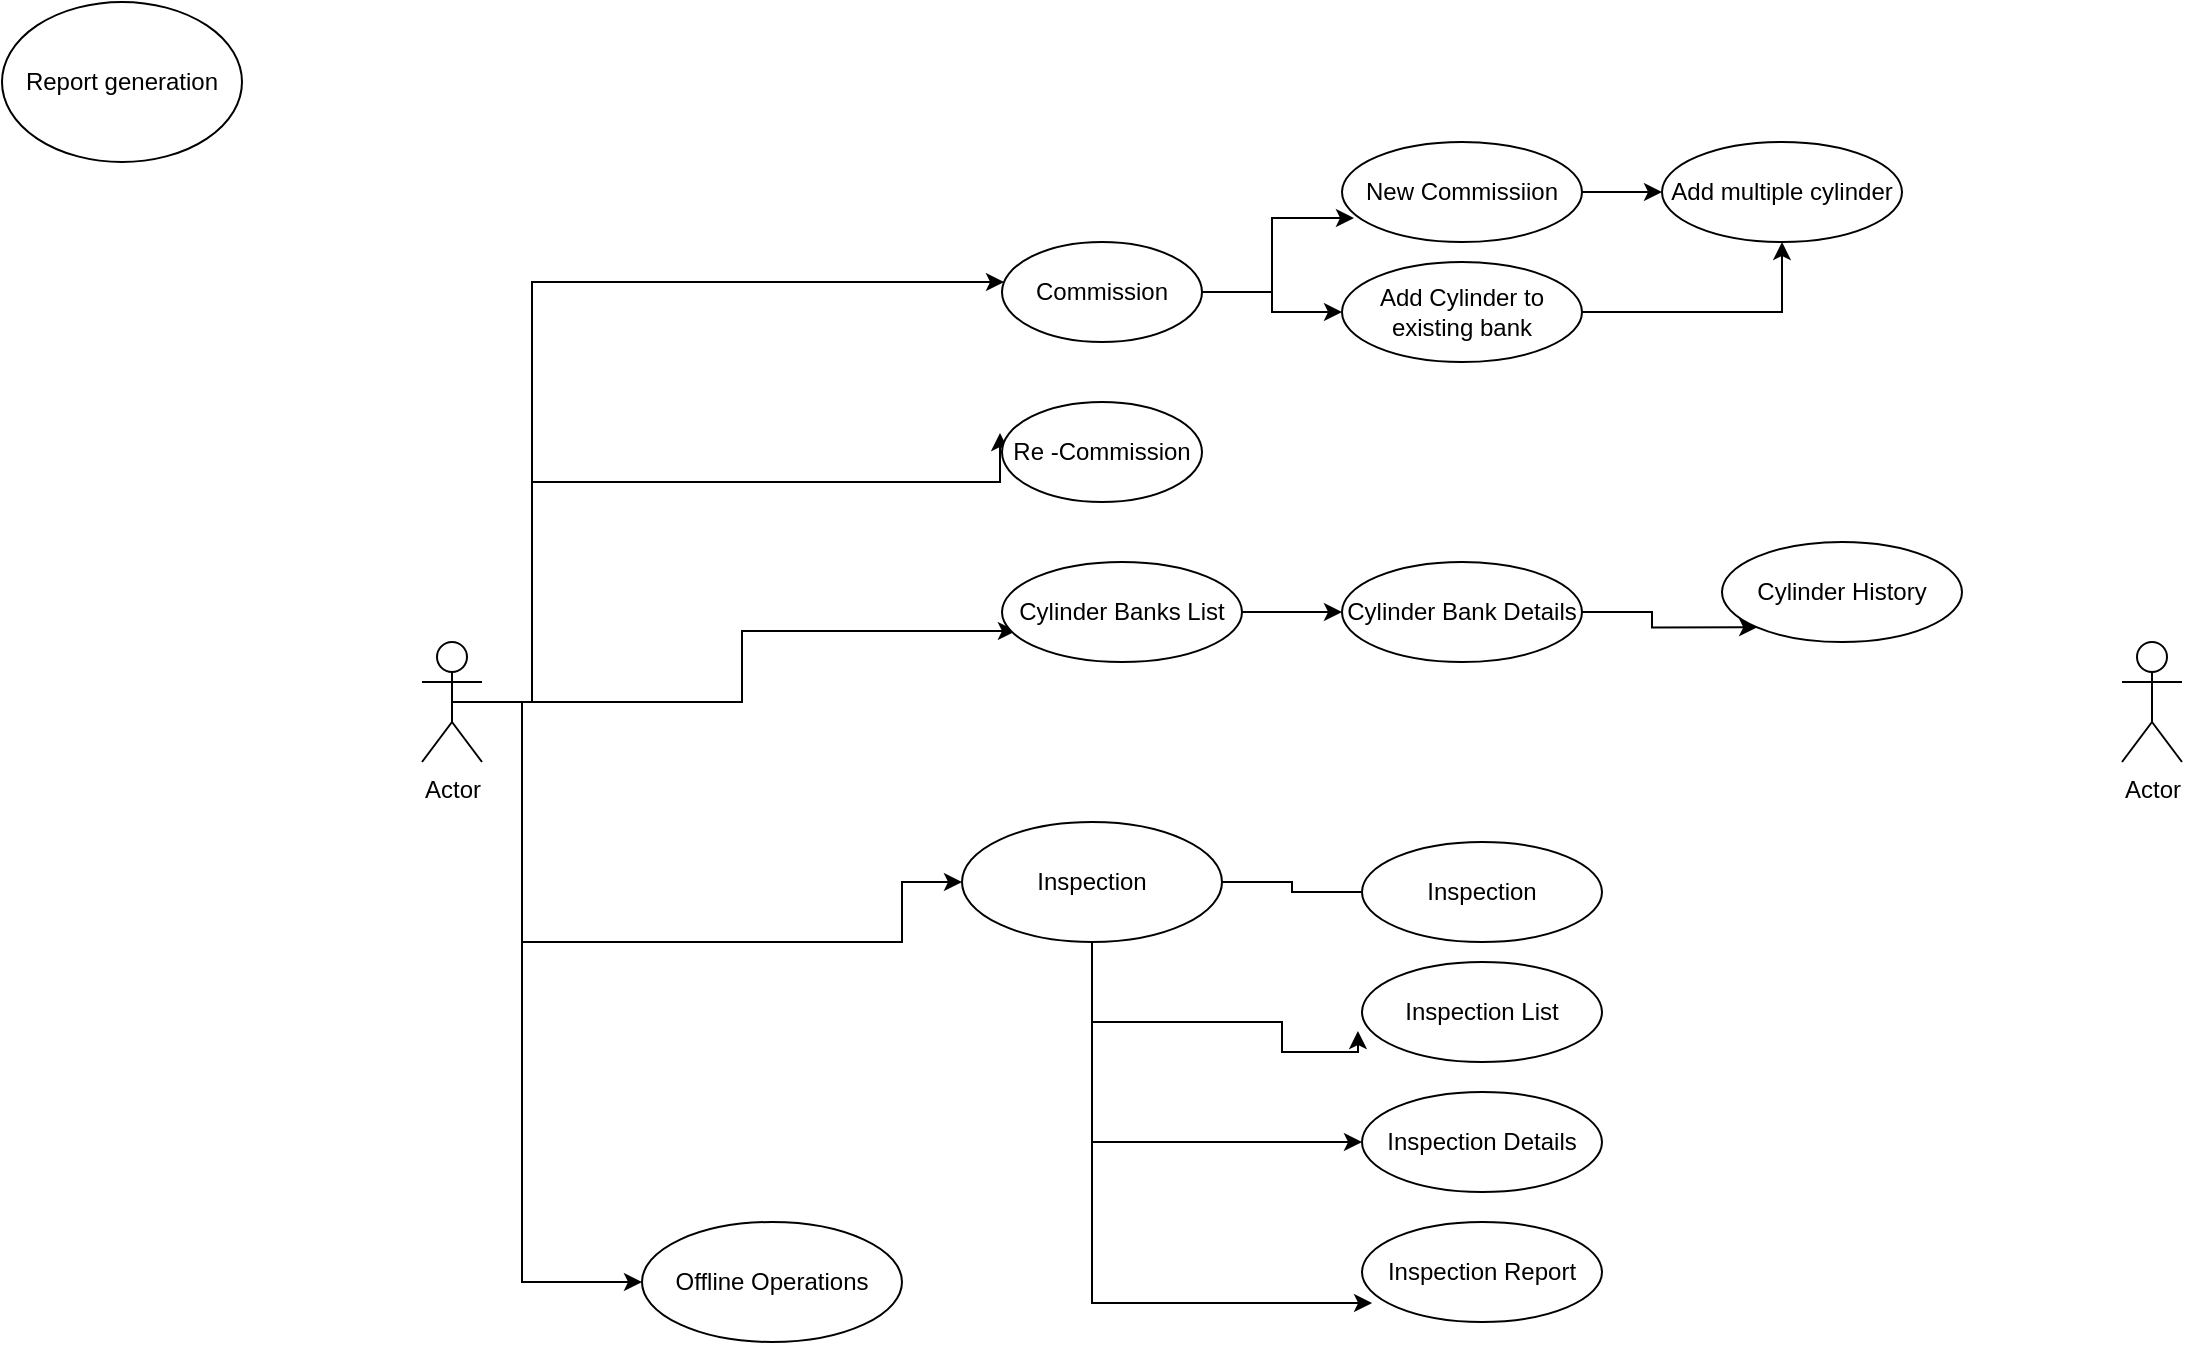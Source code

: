 <mxfile version="20.4.0" type="github"><diagram id="YRFaWYdZH7xlLNziBec1" name="Page-1"><mxGraphModel dx="2334" dy="1542" grid="1" gridSize="10" guides="1" tooltips="1" connect="1" arrows="1" fold="1" page="1" pageScale="1" pageWidth="1100" pageHeight="850" math="0" shadow="0"><root><mxCell id="0"/><mxCell id="1" parent="0"/><mxCell id="Dns-RPwD-M_qU8tqFNX1-16" style="edgeStyle=orthogonalEdgeStyle;rounded=0;orthogonalLoop=1;jettySize=auto;html=1;exitX=0.5;exitY=0.5;exitDx=0;exitDy=0;exitPerimeter=0;" edge="1" parent="1" source="Dns-RPwD-M_qU8tqFNX1-1" target="Dns-RPwD-M_qU8tqFNX1-2"><mxGeometry relative="1" as="geometry"><mxPoint x="230" y="330" as="sourcePoint"/><Array as="points"><mxPoint x="55" y="330"/><mxPoint x="55" y="120"/></Array></mxGeometry></mxCell><mxCell id="Dns-RPwD-M_qU8tqFNX1-21" style="edgeStyle=orthogonalEdgeStyle;rounded=0;orthogonalLoop=1;jettySize=auto;html=1;" edge="1" parent="1" source="Dns-RPwD-M_qU8tqFNX1-1" target="Dns-RPwD-M_qU8tqFNX1-7"><mxGeometry relative="1" as="geometry"><Array as="points"><mxPoint x="50" y="330"/><mxPoint x="50" y="450"/><mxPoint x="240" y="450"/><mxPoint x="240" y="420"/></Array></mxGeometry></mxCell><mxCell id="Dns-RPwD-M_qU8tqFNX1-41" style="edgeStyle=orthogonalEdgeStyle;rounded=0;orthogonalLoop=1;jettySize=auto;html=1;entryX=-0.01;entryY=0.31;entryDx=0;entryDy=0;entryPerimeter=0;" edge="1" parent="1" source="Dns-RPwD-M_qU8tqFNX1-1" target="Dns-RPwD-M_qU8tqFNX1-28"><mxGeometry relative="1" as="geometry"><Array as="points"><mxPoint x="55" y="330"/><mxPoint x="55" y="220"/><mxPoint x="289" y="220"/></Array></mxGeometry></mxCell><mxCell id="Dns-RPwD-M_qU8tqFNX1-42" style="edgeStyle=orthogonalEdgeStyle;rounded=0;orthogonalLoop=1;jettySize=auto;html=1;entryX=0.058;entryY=0.69;entryDx=0;entryDy=0;entryPerimeter=0;" edge="1" parent="1" source="Dns-RPwD-M_qU8tqFNX1-1" target="Dns-RPwD-M_qU8tqFNX1-25"><mxGeometry relative="1" as="geometry"><Array as="points"><mxPoint x="160" y="330"/><mxPoint x="160" y="295"/></Array></mxGeometry></mxCell><mxCell id="Dns-RPwD-M_qU8tqFNX1-46" style="edgeStyle=orthogonalEdgeStyle;rounded=0;orthogonalLoop=1;jettySize=auto;html=1;entryX=0;entryY=0.5;entryDx=0;entryDy=0;" edge="1" parent="1" source="Dns-RPwD-M_qU8tqFNX1-1" target="Dns-RPwD-M_qU8tqFNX1-45"><mxGeometry relative="1" as="geometry"><Array as="points"><mxPoint x="50" y="330"/><mxPoint x="50" y="620"/></Array></mxGeometry></mxCell><mxCell id="Dns-RPwD-M_qU8tqFNX1-1" value="Actor" style="shape=umlActor;verticalLabelPosition=bottom;verticalAlign=top;html=1;outlineConnect=0;" vertex="1" parent="1"><mxGeometry y="300" width="30" height="60" as="geometry"/></mxCell><mxCell id="Dns-RPwD-M_qU8tqFNX1-23" style="edgeStyle=orthogonalEdgeStyle;rounded=0;orthogonalLoop=1;jettySize=auto;html=1;entryX=0.05;entryY=0.76;entryDx=0;entryDy=0;entryPerimeter=0;" edge="1" parent="1" source="Dns-RPwD-M_qU8tqFNX1-2" target="Dns-RPwD-M_qU8tqFNX1-6"><mxGeometry relative="1" as="geometry"/></mxCell><mxCell id="Dns-RPwD-M_qU8tqFNX1-24" style="edgeStyle=orthogonalEdgeStyle;rounded=0;orthogonalLoop=1;jettySize=auto;html=1;" edge="1" parent="1" source="Dns-RPwD-M_qU8tqFNX1-2" target="Dns-RPwD-M_qU8tqFNX1-22"><mxGeometry relative="1" as="geometry"/></mxCell><mxCell id="Dns-RPwD-M_qU8tqFNX1-2" value="Commission" style="ellipse;whiteSpace=wrap;html=1;" vertex="1" parent="1"><mxGeometry x="290" y="100" width="100" height="50" as="geometry"/></mxCell><mxCell id="Dns-RPwD-M_qU8tqFNX1-4" value="Actor" style="shape=umlActor;verticalLabelPosition=bottom;verticalAlign=top;html=1;outlineConnect=0;" vertex="1" parent="1"><mxGeometry x="850" y="300" width="30" height="60" as="geometry"/></mxCell><mxCell id="Dns-RPwD-M_qU8tqFNX1-49" style="edgeStyle=orthogonalEdgeStyle;rounded=0;orthogonalLoop=1;jettySize=auto;html=1;exitX=1;exitY=0.5;exitDx=0;exitDy=0;entryX=0;entryY=0.5;entryDx=0;entryDy=0;" edge="1" parent="1" source="Dns-RPwD-M_qU8tqFNX1-6" target="Dns-RPwD-M_qU8tqFNX1-48"><mxGeometry relative="1" as="geometry"/></mxCell><mxCell id="Dns-RPwD-M_qU8tqFNX1-6" value="New Commissiion" style="ellipse;whiteSpace=wrap;html=1;" vertex="1" parent="1"><mxGeometry x="460" y="50" width="120" height="50" as="geometry"/></mxCell><mxCell id="Dns-RPwD-M_qU8tqFNX1-33" style="edgeStyle=orthogonalEdgeStyle;rounded=0;orthogonalLoop=1;jettySize=auto;html=1;entryX=0;entryY=1;entryDx=0;entryDy=0;" edge="1" parent="1" source="Dns-RPwD-M_qU8tqFNX1-7" target="Dns-RPwD-M_qU8tqFNX1-29"><mxGeometry relative="1" as="geometry"><Array as="points"><mxPoint x="435" y="420"/><mxPoint x="435" y="425"/><mxPoint x="488" y="425"/></Array></mxGeometry></mxCell><mxCell id="Dns-RPwD-M_qU8tqFNX1-34" style="edgeStyle=orthogonalEdgeStyle;rounded=0;orthogonalLoop=1;jettySize=auto;html=1;entryX=-0.017;entryY=0.69;entryDx=0;entryDy=0;entryPerimeter=0;" edge="1" parent="1" source="Dns-RPwD-M_qU8tqFNX1-7" target="Dns-RPwD-M_qU8tqFNX1-30"><mxGeometry relative="1" as="geometry"><Array as="points"><mxPoint x="335" y="490"/><mxPoint x="430" y="490"/><mxPoint x="430" y="505"/></Array></mxGeometry></mxCell><mxCell id="Dns-RPwD-M_qU8tqFNX1-35" style="edgeStyle=orthogonalEdgeStyle;rounded=0;orthogonalLoop=1;jettySize=auto;html=1;entryX=0;entryY=0.5;entryDx=0;entryDy=0;" edge="1" parent="1" source="Dns-RPwD-M_qU8tqFNX1-7" target="Dns-RPwD-M_qU8tqFNX1-31"><mxGeometry relative="1" as="geometry"><Array as="points"><mxPoint x="335" y="550"/></Array></mxGeometry></mxCell><mxCell id="Dns-RPwD-M_qU8tqFNX1-36" style="edgeStyle=orthogonalEdgeStyle;rounded=0;orthogonalLoop=1;jettySize=auto;html=1;entryX=0.042;entryY=0.81;entryDx=0;entryDy=0;entryPerimeter=0;" edge="1" parent="1" source="Dns-RPwD-M_qU8tqFNX1-7" target="Dns-RPwD-M_qU8tqFNX1-32"><mxGeometry relative="1" as="geometry"><Array as="points"><mxPoint x="335" y="631"/></Array></mxGeometry></mxCell><mxCell id="Dns-RPwD-M_qU8tqFNX1-7" value="Inspection" style="ellipse;whiteSpace=wrap;html=1;" vertex="1" parent="1"><mxGeometry x="270" y="390" width="130" height="60" as="geometry"/></mxCell><mxCell id="Dns-RPwD-M_qU8tqFNX1-11" value="Report generation" style="ellipse;whiteSpace=wrap;html=1;" vertex="1" parent="1"><mxGeometry x="-210" y="-20" width="120" height="80" as="geometry"/></mxCell><mxCell id="Dns-RPwD-M_qU8tqFNX1-50" style="edgeStyle=orthogonalEdgeStyle;rounded=0;orthogonalLoop=1;jettySize=auto;html=1;" edge="1" parent="1" source="Dns-RPwD-M_qU8tqFNX1-22" target="Dns-RPwD-M_qU8tqFNX1-48"><mxGeometry relative="1" as="geometry"/></mxCell><mxCell id="Dns-RPwD-M_qU8tqFNX1-22" value="Add Cylinder to existing bank" style="ellipse;whiteSpace=wrap;html=1;" vertex="1" parent="1"><mxGeometry x="460" y="110" width="120" height="50" as="geometry"/></mxCell><mxCell id="Dns-RPwD-M_qU8tqFNX1-43" style="edgeStyle=orthogonalEdgeStyle;rounded=0;orthogonalLoop=1;jettySize=auto;html=1;exitX=1;exitY=0.5;exitDx=0;exitDy=0;entryX=0;entryY=0.5;entryDx=0;entryDy=0;" edge="1" parent="1" source="Dns-RPwD-M_qU8tqFNX1-25" target="Dns-RPwD-M_qU8tqFNX1-26"><mxGeometry relative="1" as="geometry"/></mxCell><mxCell id="Dns-RPwD-M_qU8tqFNX1-25" value="Cylinder Banks List" style="ellipse;whiteSpace=wrap;html=1;" vertex="1" parent="1"><mxGeometry x="290" y="260" width="120" height="50" as="geometry"/></mxCell><mxCell id="Dns-RPwD-M_qU8tqFNX1-47" style="edgeStyle=orthogonalEdgeStyle;rounded=0;orthogonalLoop=1;jettySize=auto;html=1;entryX=0;entryY=1;entryDx=0;entryDy=0;" edge="1" parent="1" source="Dns-RPwD-M_qU8tqFNX1-26" target="Dns-RPwD-M_qU8tqFNX1-44"><mxGeometry relative="1" as="geometry"/></mxCell><mxCell id="Dns-RPwD-M_qU8tqFNX1-26" value="Cylinder Bank Details" style="ellipse;whiteSpace=wrap;html=1;" vertex="1" parent="1"><mxGeometry x="460" y="260" width="120" height="50" as="geometry"/></mxCell><mxCell id="Dns-RPwD-M_qU8tqFNX1-28" value="Re -Commission" style="ellipse;whiteSpace=wrap;html=1;" vertex="1" parent="1"><mxGeometry x="290" y="180" width="100" height="50" as="geometry"/></mxCell><mxCell id="Dns-RPwD-M_qU8tqFNX1-29" value="Inspection" style="ellipse;whiteSpace=wrap;html=1;" vertex="1" parent="1"><mxGeometry x="470" y="400" width="120" height="50" as="geometry"/></mxCell><mxCell id="Dns-RPwD-M_qU8tqFNX1-30" value="Inspection List" style="ellipse;whiteSpace=wrap;html=1;" vertex="1" parent="1"><mxGeometry x="470" y="460" width="120" height="50" as="geometry"/></mxCell><mxCell id="Dns-RPwD-M_qU8tqFNX1-31" value="Inspection Details" style="ellipse;whiteSpace=wrap;html=1;" vertex="1" parent="1"><mxGeometry x="470" y="525" width="120" height="50" as="geometry"/></mxCell><mxCell id="Dns-RPwD-M_qU8tqFNX1-32" value="Inspection Report" style="ellipse;whiteSpace=wrap;html=1;" vertex="1" parent="1"><mxGeometry x="470" y="590" width="120" height="50" as="geometry"/></mxCell><mxCell id="Dns-RPwD-M_qU8tqFNX1-44" value="Cylinder History" style="ellipse;whiteSpace=wrap;html=1;" vertex="1" parent="1"><mxGeometry x="650" y="250" width="120" height="50" as="geometry"/></mxCell><mxCell id="Dns-RPwD-M_qU8tqFNX1-45" value="Offline Operations" style="ellipse;whiteSpace=wrap;html=1;" vertex="1" parent="1"><mxGeometry x="110" y="590" width="130" height="60" as="geometry"/></mxCell><mxCell id="Dns-RPwD-M_qU8tqFNX1-48" value="Add multiple cylinder" style="ellipse;whiteSpace=wrap;html=1;" vertex="1" parent="1"><mxGeometry x="620" y="50" width="120" height="50" as="geometry"/></mxCell></root></mxGraphModel></diagram></mxfile>